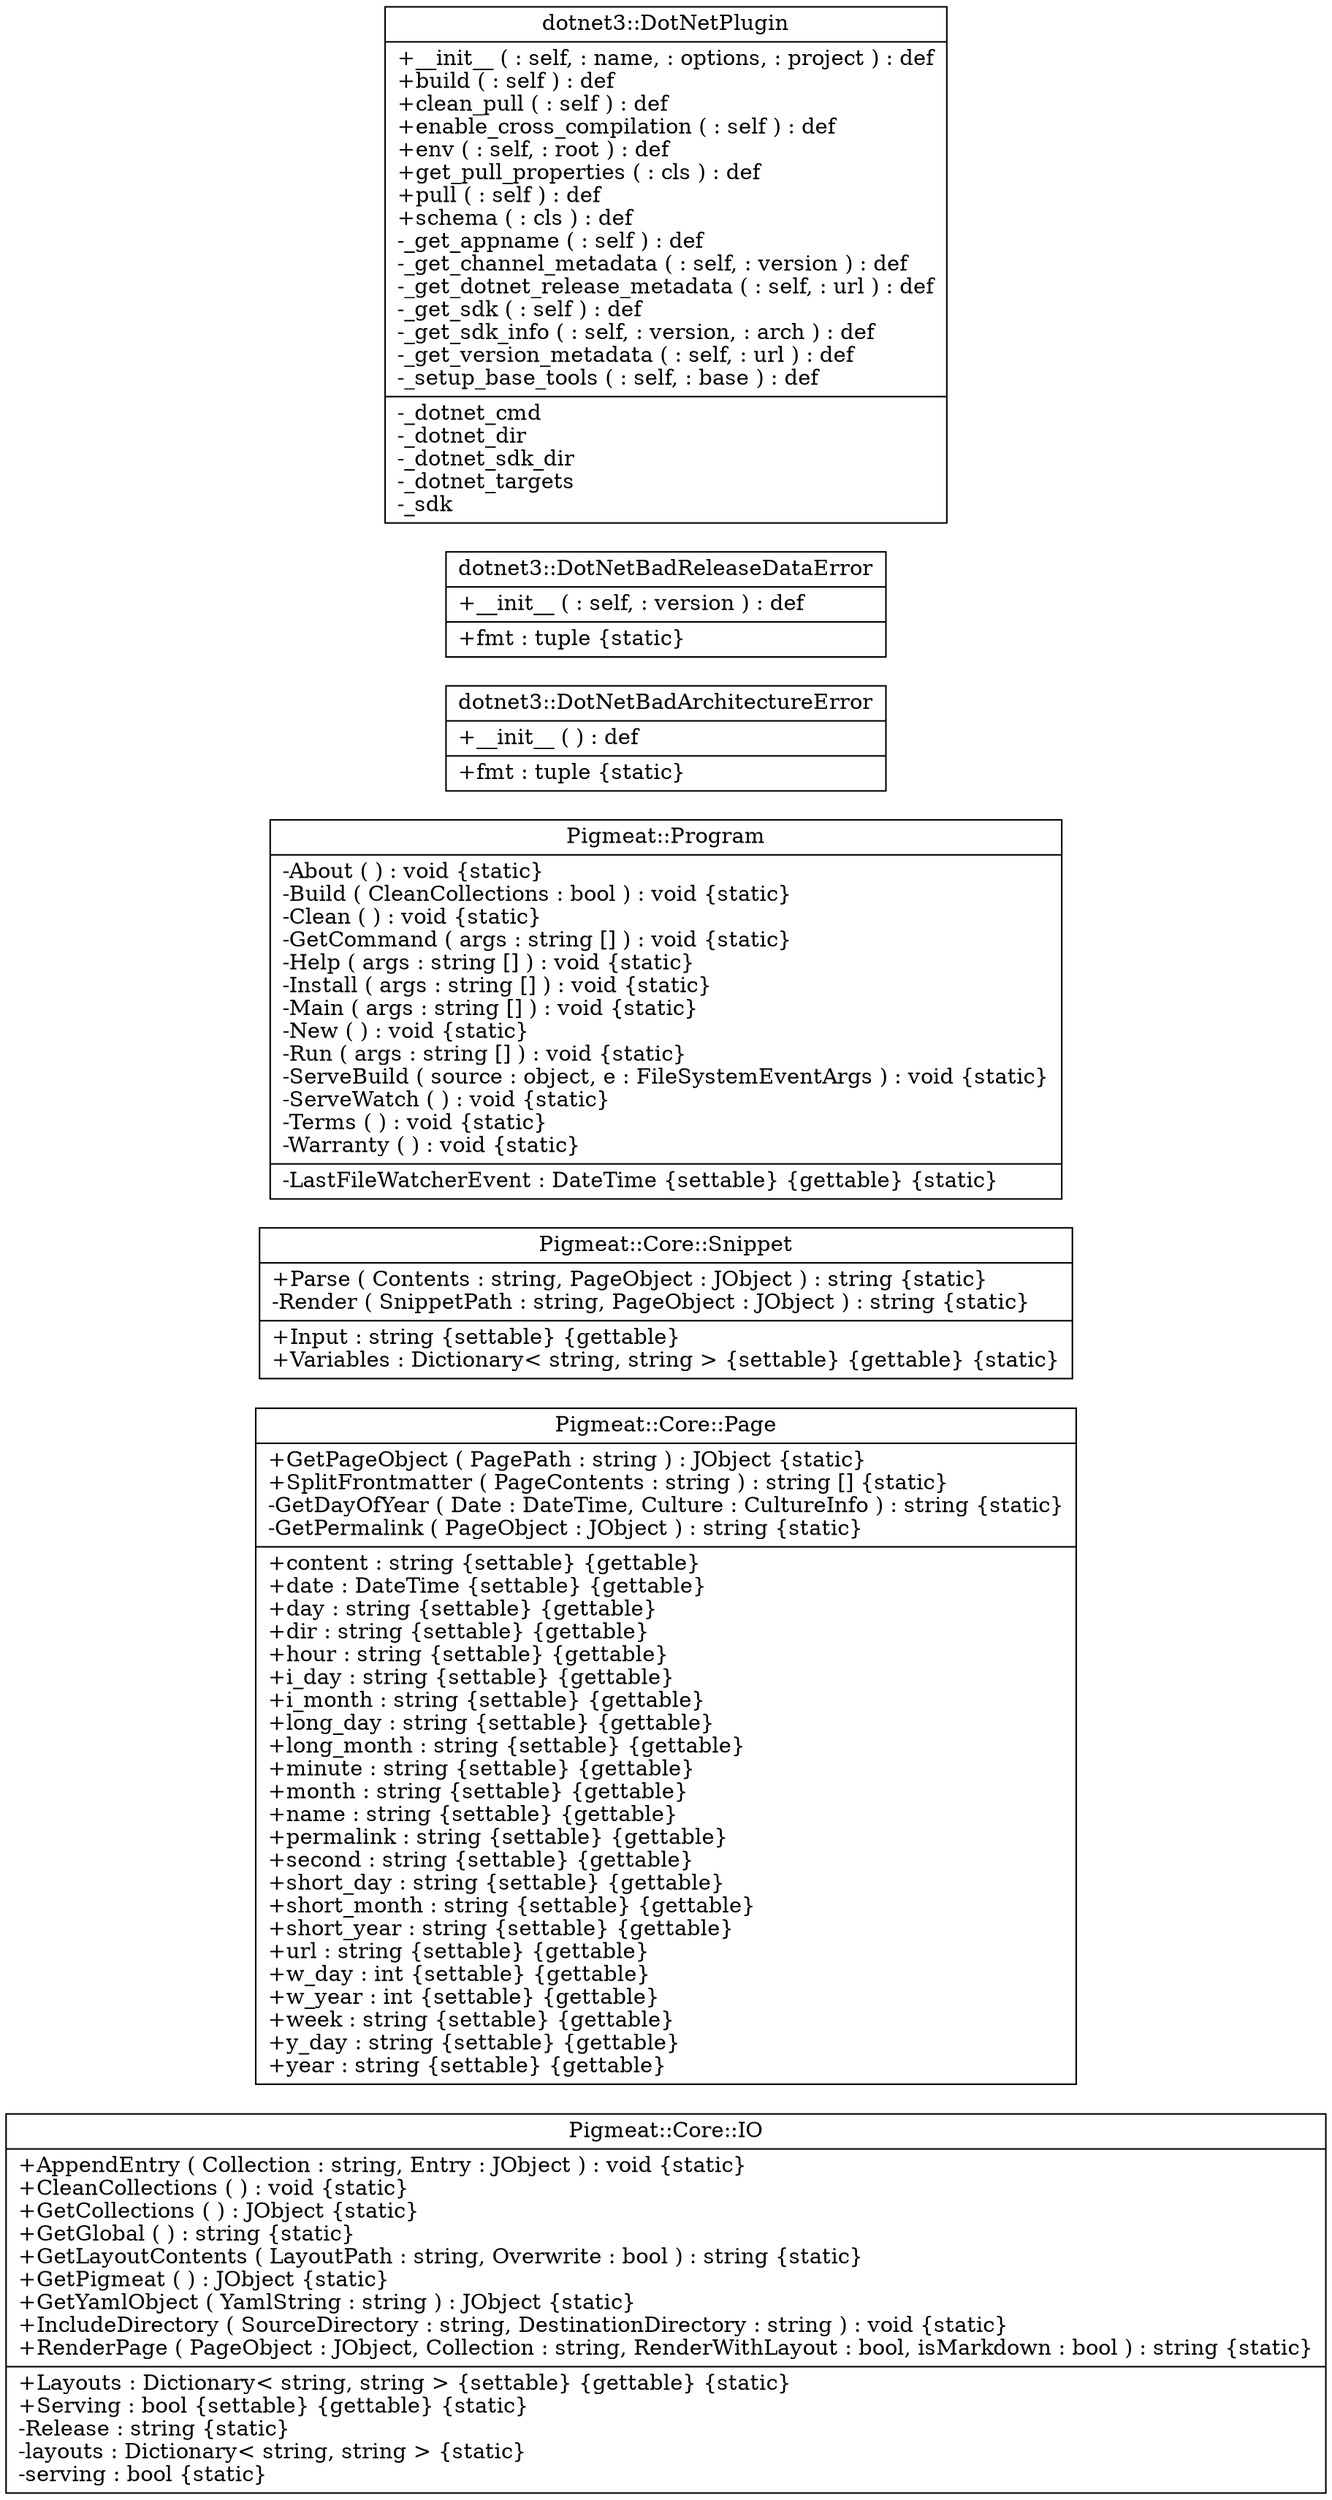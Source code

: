 digraph doxygraph
{
graph [ rankdir="RL" ]
"class_pigmeat_1_1_core_1_1_i_o" [ label="Pigmeat::Core::IO\n|+AppendEntry ( Collection : string, Entry : JObject ) : void \{static\}\l+CleanCollections (  ) : void \{static\}\l+GetCollections (  ) : JObject \{static\}\l+GetGlobal (  ) : string \{static\}\l+GetLayoutContents ( LayoutPath : string, Overwrite : bool ) : string \{static\}\l+GetPigmeat (  ) : JObject \{static\}\l+GetYamlObject ( YamlString : string ) : JObject \{static\}\l+IncludeDirectory ( SourceDirectory : string, DestinationDirectory : string ) : void \{static\}\l+RenderPage ( PageObject : JObject, Collection : string, RenderWithLayout : bool, isMarkdown : bool ) : string \{static\}\l|+Layouts : Dictionary\< string, string \> \{settable\} \{gettable\} \{static\}\l+Serving : bool \{settable\} \{gettable\} \{static\}\l-Release : string \{static\}\l-layouts : Dictionary\< string, string \> \{static\}\l-serving : bool \{static\}\l" shape="record" ]
"class_pigmeat_1_1_core_1_1_page" [ label="Pigmeat::Core::Page\n|+GetPageObject ( PagePath : string ) : JObject \{static\}\l+SplitFrontmatter ( PageContents : string ) : string [] \{static\}\l-GetDayOfYear ( Date : DateTime, Culture : CultureInfo ) : string \{static\}\l-GetPermalink ( PageObject : JObject ) : string \{static\}\l|+content : string \{settable\} \{gettable\}\l+date : DateTime \{settable\} \{gettable\}\l+day : string \{settable\} \{gettable\}\l+dir : string \{settable\} \{gettable\}\l+hour : string \{settable\} \{gettable\}\l+i_day : string \{settable\} \{gettable\}\l+i_month : string \{settable\} \{gettable\}\l+long_day : string \{settable\} \{gettable\}\l+long_month : string \{settable\} \{gettable\}\l+minute : string \{settable\} \{gettable\}\l+month : string \{settable\} \{gettable\}\l+name : string \{settable\} \{gettable\}\l+permalink : string \{settable\} \{gettable\}\l+second : string \{settable\} \{gettable\}\l+short_day : string \{settable\} \{gettable\}\l+short_month : string \{settable\} \{gettable\}\l+short_year : string \{settable\} \{gettable\}\l+url : string \{settable\} \{gettable\}\l+w_day : int \{settable\} \{gettable\}\l+w_year : int \{settable\} \{gettable\}\l+week : string \{settable\} \{gettable\}\l+y_day : string \{settable\} \{gettable\}\l+year : string \{settable\} \{gettable\}\l" shape="record" ]
"class_pigmeat_1_1_core_1_1_snippet" [ label="Pigmeat::Core::Snippet\n|+Parse ( Contents : string, PageObject : JObject ) : string \{static\}\l-Render ( SnippetPath : string, PageObject : JObject ) : string \{static\}\l|+Input : string \{settable\} \{gettable\}\l+Variables : Dictionary\< string, string \> \{settable\} \{gettable\} \{static\}\l" shape="record" ]
"class_pigmeat_1_1_program" [ label="Pigmeat::Program\n|-About (  ) : void \{static\}\l-Build ( CleanCollections : bool ) : void \{static\}\l-Clean (  ) : void \{static\}\l-GetCommand ( args : string [] ) : void \{static\}\l-Help ( args : string [] ) : void \{static\}\l-Install ( args : string [] ) : void \{static\}\l-Main ( args : string [] ) : void \{static\}\l-New (  ) : void \{static\}\l-Run ( args : string [] ) : void \{static\}\l-ServeBuild ( source : object, e : FileSystemEventArgs ) : void \{static\}\l-ServeWatch (  ) : void \{static\}\l-Terms (  ) : void \{static\}\l-Warranty (  ) : void \{static\}\l|-LastFileWatcherEvent : DateTime \{settable\} \{gettable\} \{static\}\l" shape="record" ]
"classdotnet3_1_1_dot_net_bad_architecture_error" [ label="dotnet3::DotNetBadArchitectureError\n|+__init__ (  ) : def\l|+fmt : tuple \{static\}\l" shape="record" ]
"classdotnet3_1_1_dot_net_bad_release_data_error" [ label="dotnet3::DotNetBadReleaseDataError\n|+__init__ (  : self,  : version ) : def\l|+fmt : tuple \{static\}\l" shape="record" ]
"classdotnet3_1_1_dot_net_plugin" [ label="dotnet3::DotNetPlugin\n|+__init__ (  : self,  : name,  : options,  : project ) : def\l+build (  : self ) : def\l+clean_pull (  : self ) : def\l+enable_cross_compilation (  : self ) : def\l+env (  : self,  : root ) : def\l+get_pull_properties (  : cls ) : def\l+pull (  : self ) : def\l+schema (  : cls ) : def\l-_get_appname (  : self ) : def\l-_get_channel_metadata (  : self,  : version ) : def\l-_get_dotnet_release_metadata (  : self,  : url ) : def\l-_get_sdk (  : self ) : def\l-_get_sdk_info (  : self,  : version,  : arch ) : def\l-_get_version_metadata (  : self,  : url ) : def\l-_setup_base_tools (  : self,  : base ) : def\l|-_dotnet_cmd\l-_dotnet_dir\l-_dotnet_sdk_dir\l-_dotnet_targets\l-_sdk\l" shape="record" ]
}
